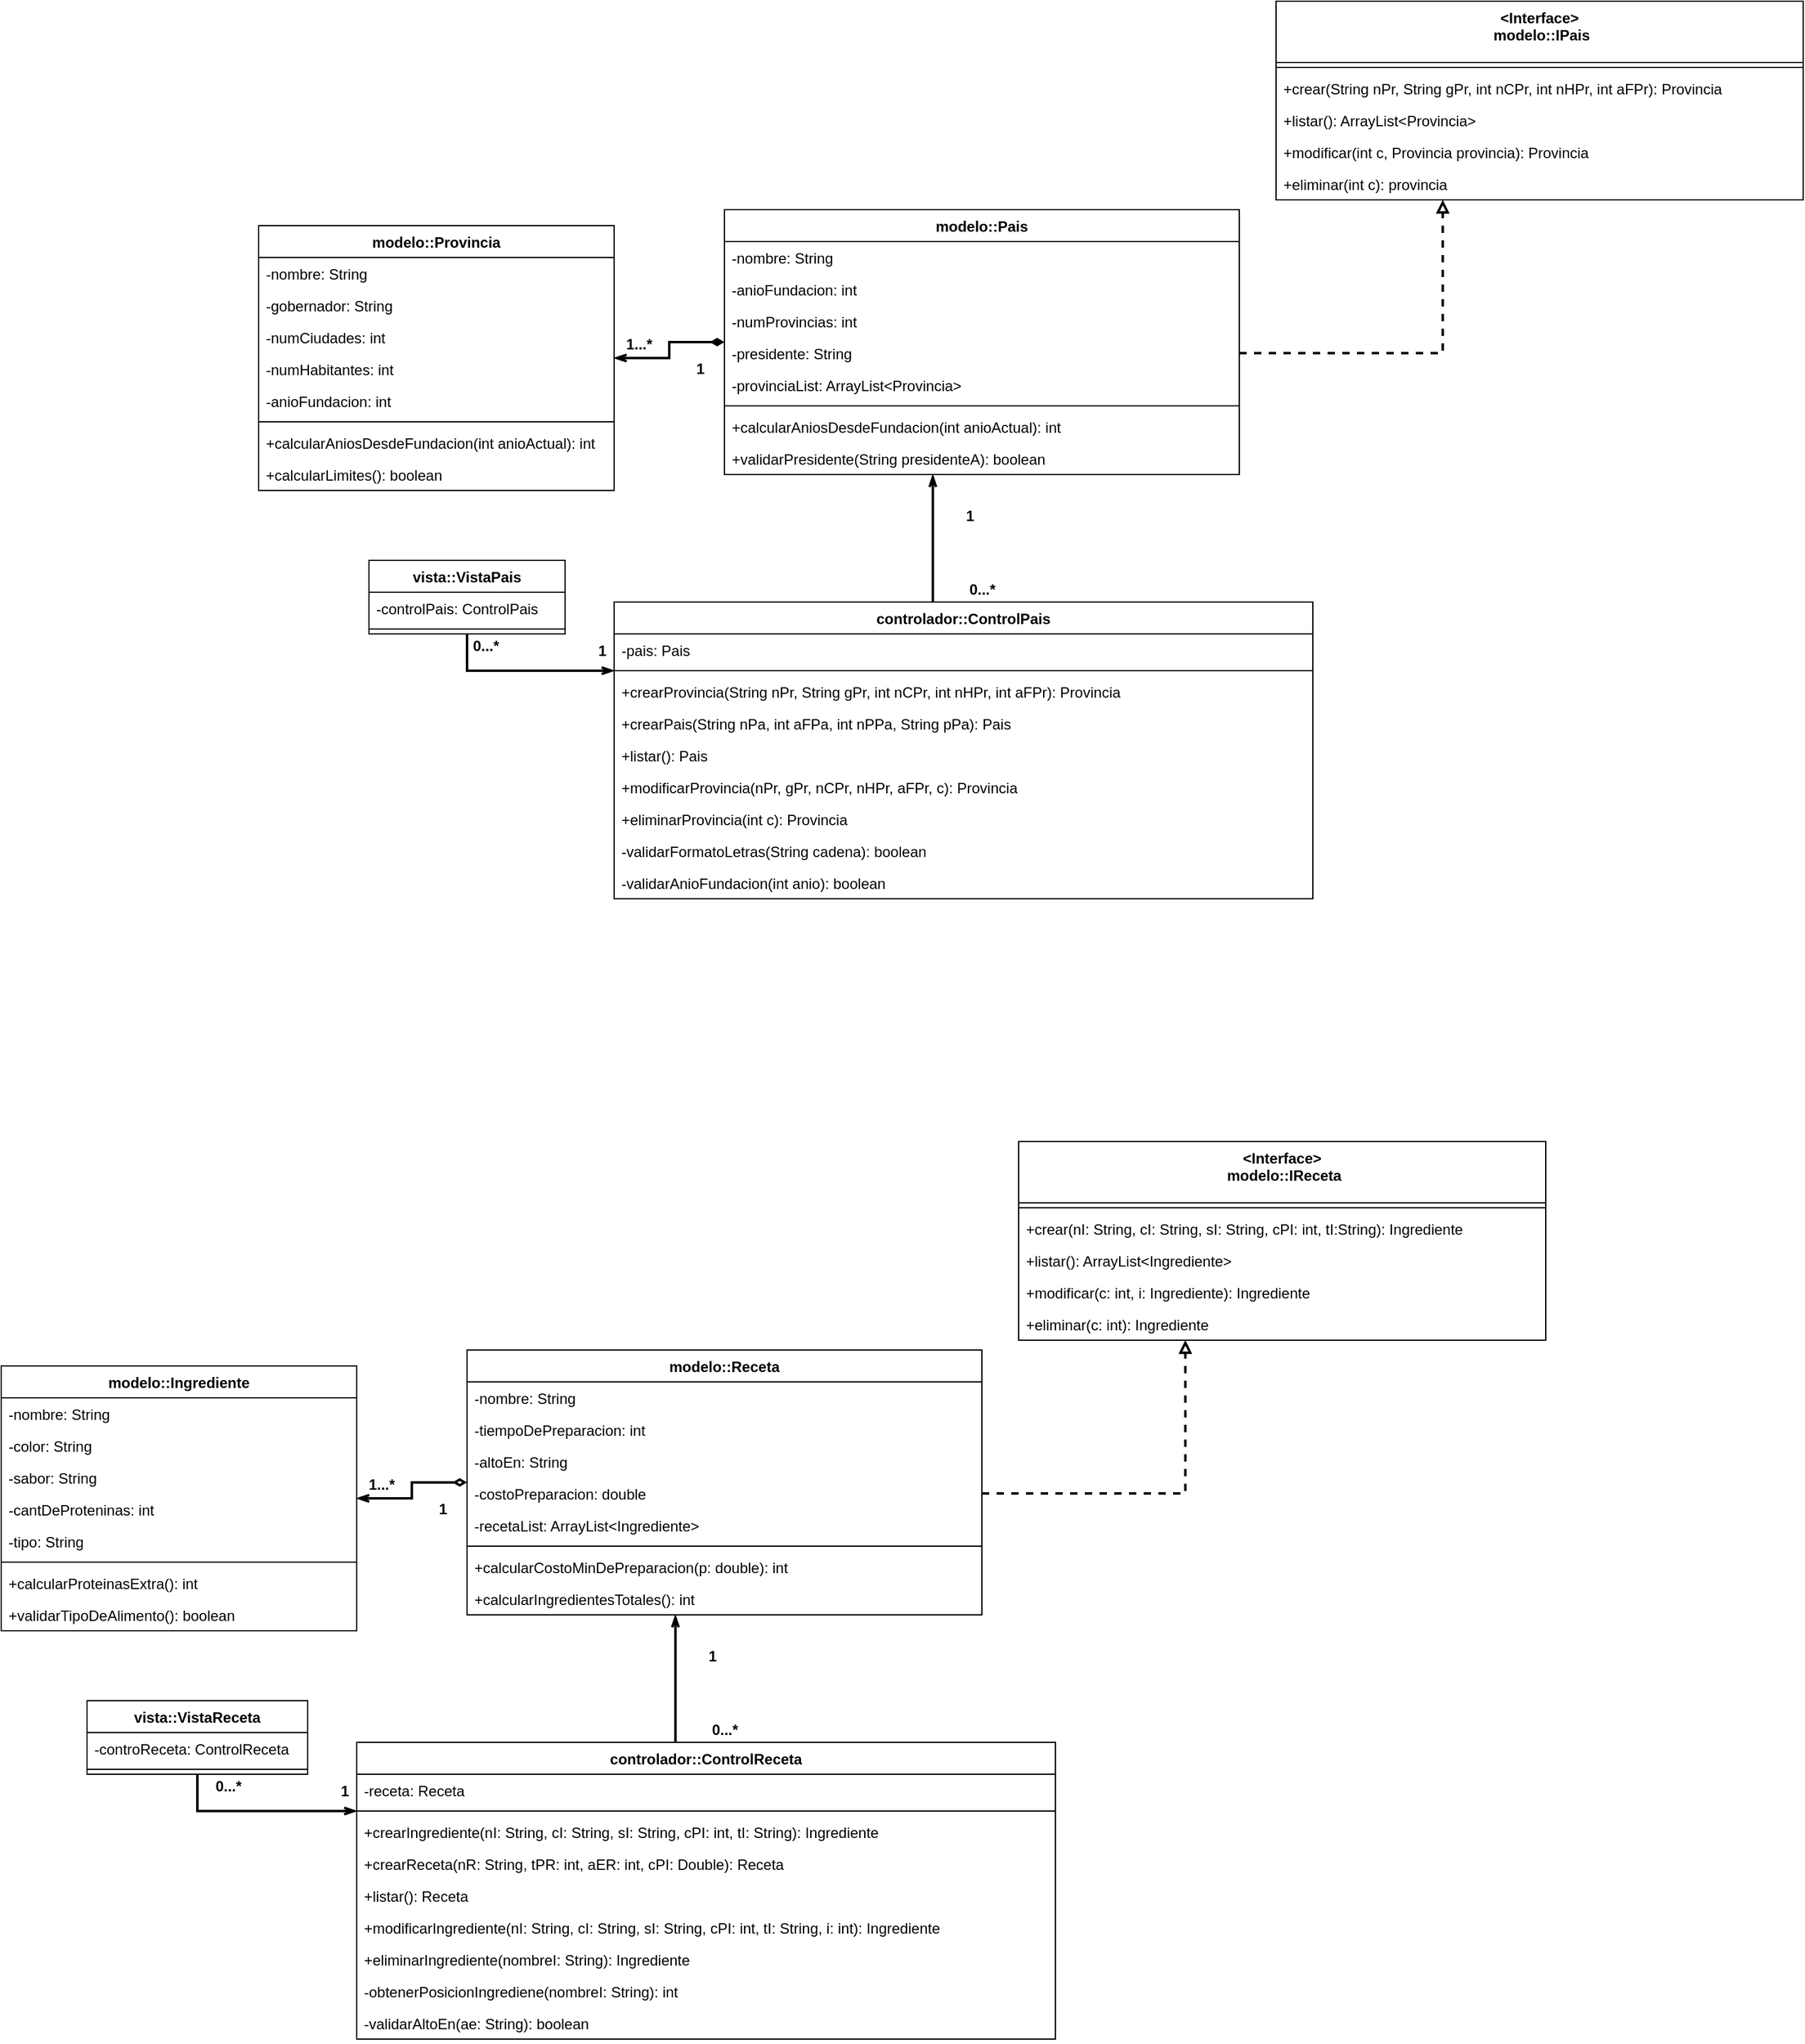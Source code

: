 <mxfile version="17.4.4" type="github">
  <diagram id="Xy5j6NjRfo06URsnQNJd" name="Page-1">
    <mxGraphModel dx="2069" dy="1721" grid="1" gridSize="10" guides="1" tooltips="1" connect="1" arrows="1" fold="1" page="1" pageScale="1" pageWidth="827" pageHeight="1169" math="0" shadow="0">
      <root>
        <mxCell id="0" />
        <mxCell id="1" parent="0" />
        <mxCell id="cnrkMwEogR2Gx3-n7gU5-1" value="modelo::Pais" style="swimlane;fontStyle=1;align=center;verticalAlign=top;childLayout=stackLayout;horizontal=1;startSize=26;horizontalStack=0;resizeParent=1;resizeParentMax=0;resizeLast=0;collapsible=1;marginBottom=0;" vertex="1" parent="1">
          <mxGeometry x="280" y="30" width="420" height="216" as="geometry" />
        </mxCell>
        <mxCell id="cnrkMwEogR2Gx3-n7gU5-2" value="-nombre: String " style="text;strokeColor=none;fillColor=none;align=left;verticalAlign=top;spacingLeft=4;spacingRight=4;overflow=hidden;rotatable=0;points=[[0,0.5],[1,0.5]];portConstraint=eastwest;" vertex="1" parent="cnrkMwEogR2Gx3-n7gU5-1">
          <mxGeometry y="26" width="420" height="26" as="geometry" />
        </mxCell>
        <mxCell id="cnrkMwEogR2Gx3-n7gU5-24" value="-anioFundacion: int " style="text;strokeColor=none;fillColor=none;align=left;verticalAlign=top;spacingLeft=4;spacingRight=4;overflow=hidden;rotatable=0;points=[[0,0.5],[1,0.5]];portConstraint=eastwest;" vertex="1" parent="cnrkMwEogR2Gx3-n7gU5-1">
          <mxGeometry y="52" width="420" height="26" as="geometry" />
        </mxCell>
        <mxCell id="cnrkMwEogR2Gx3-n7gU5-23" value="-numProvincias: int" style="text;strokeColor=none;fillColor=none;align=left;verticalAlign=top;spacingLeft=4;spacingRight=4;overflow=hidden;rotatable=0;points=[[0,0.5],[1,0.5]];portConstraint=eastwest;" vertex="1" parent="cnrkMwEogR2Gx3-n7gU5-1">
          <mxGeometry y="78" width="420" height="26" as="geometry" />
        </mxCell>
        <mxCell id="cnrkMwEogR2Gx3-n7gU5-25" value="-presidente: String " style="text;strokeColor=none;fillColor=none;align=left;verticalAlign=top;spacingLeft=4;spacingRight=4;overflow=hidden;rotatable=0;points=[[0,0.5],[1,0.5]];portConstraint=eastwest;" vertex="1" parent="cnrkMwEogR2Gx3-n7gU5-1">
          <mxGeometry y="104" width="420" height="26" as="geometry" />
        </mxCell>
        <mxCell id="cnrkMwEogR2Gx3-n7gU5-22" value="-provinciaList: ArrayList&lt;Provincia&gt;" style="text;strokeColor=none;fillColor=none;align=left;verticalAlign=top;spacingLeft=4;spacingRight=4;overflow=hidden;rotatable=0;points=[[0,0.5],[1,0.5]];portConstraint=eastwest;" vertex="1" parent="cnrkMwEogR2Gx3-n7gU5-1">
          <mxGeometry y="130" width="420" height="26" as="geometry" />
        </mxCell>
        <mxCell id="cnrkMwEogR2Gx3-n7gU5-3" value="" style="line;strokeWidth=1;fillColor=none;align=left;verticalAlign=middle;spacingTop=-1;spacingLeft=3;spacingRight=3;rotatable=0;labelPosition=right;points=[];portConstraint=eastwest;" vertex="1" parent="cnrkMwEogR2Gx3-n7gU5-1">
          <mxGeometry y="156" width="420" height="8" as="geometry" />
        </mxCell>
        <mxCell id="cnrkMwEogR2Gx3-n7gU5-4" value="+calcularAniosDesdeFundacion(int anioActual): int  " style="text;strokeColor=none;fillColor=none;align=left;verticalAlign=top;spacingLeft=4;spacingRight=4;overflow=hidden;rotatable=0;points=[[0,0.5],[1,0.5]];portConstraint=eastwest;" vertex="1" parent="cnrkMwEogR2Gx3-n7gU5-1">
          <mxGeometry y="164" width="420" height="26" as="geometry" />
        </mxCell>
        <mxCell id="cnrkMwEogR2Gx3-n7gU5-26" value="+validarPresidente(String presidenteA): boolean" style="text;strokeColor=none;fillColor=none;align=left;verticalAlign=top;spacingLeft=4;spacingRight=4;overflow=hidden;rotatable=0;points=[[0,0.5],[1,0.5]];portConstraint=eastwest;" vertex="1" parent="cnrkMwEogR2Gx3-n7gU5-1">
          <mxGeometry y="190" width="420" height="26" as="geometry" />
        </mxCell>
        <mxCell id="cnrkMwEogR2Gx3-n7gU5-29" style="edgeStyle=orthogonalEdgeStyle;rounded=0;orthogonalLoop=1;jettySize=auto;html=1;endArrow=openThin;endFill=0;startArrow=diamondThin;startFill=1;exitX=0;exitY=0.5;exitDx=0;exitDy=0;strokeWidth=2;" edge="1" parent="1" source="cnrkMwEogR2Gx3-n7gU5-1" target="cnrkMwEogR2Gx3-n7gU5-5">
          <mxGeometry relative="1" as="geometry" />
        </mxCell>
        <mxCell id="cnrkMwEogR2Gx3-n7gU5-5" value="modelo::Provincia" style="swimlane;fontStyle=1;align=center;verticalAlign=top;childLayout=stackLayout;horizontal=1;startSize=26;horizontalStack=0;resizeParent=1;resizeParentMax=0;resizeLast=0;collapsible=1;marginBottom=0;" vertex="1" parent="1">
          <mxGeometry x="-100" y="43" width="290" height="216" as="geometry" />
        </mxCell>
        <mxCell id="cnrkMwEogR2Gx3-n7gU5-9" value="-nombre: String" style="text;strokeColor=none;fillColor=none;align=left;verticalAlign=top;spacingLeft=4;spacingRight=4;overflow=hidden;rotatable=0;points=[[0,0.5],[1,0.5]];portConstraint=eastwest;" vertex="1" parent="cnrkMwEogR2Gx3-n7gU5-5">
          <mxGeometry y="26" width="290" height="26" as="geometry" />
        </mxCell>
        <mxCell id="cnrkMwEogR2Gx3-n7gU5-10" value="-gobernador: String " style="text;strokeColor=none;fillColor=none;align=left;verticalAlign=top;spacingLeft=4;spacingRight=4;overflow=hidden;rotatable=0;points=[[0,0.5],[1,0.5]];portConstraint=eastwest;" vertex="1" parent="cnrkMwEogR2Gx3-n7gU5-5">
          <mxGeometry y="52" width="290" height="26" as="geometry" />
        </mxCell>
        <mxCell id="cnrkMwEogR2Gx3-n7gU5-6" value="-numCiudades: int" style="text;strokeColor=none;fillColor=none;align=left;verticalAlign=top;spacingLeft=4;spacingRight=4;overflow=hidden;rotatable=0;points=[[0,0.5],[1,0.5]];portConstraint=eastwest;" vertex="1" parent="cnrkMwEogR2Gx3-n7gU5-5">
          <mxGeometry y="78" width="290" height="26" as="geometry" />
        </mxCell>
        <mxCell id="cnrkMwEogR2Gx3-n7gU5-11" value="-numHabitantes: int" style="text;strokeColor=none;fillColor=none;align=left;verticalAlign=top;spacingLeft=4;spacingRight=4;overflow=hidden;rotatable=0;points=[[0,0.5],[1,0.5]];portConstraint=eastwest;" vertex="1" parent="cnrkMwEogR2Gx3-n7gU5-5">
          <mxGeometry y="104" width="290" height="26" as="geometry" />
        </mxCell>
        <mxCell id="cnrkMwEogR2Gx3-n7gU5-12" value="-anioFundacion: int " style="text;strokeColor=none;fillColor=none;align=left;verticalAlign=top;spacingLeft=4;spacingRight=4;overflow=hidden;rotatable=0;points=[[0,0.5],[1,0.5]];portConstraint=eastwest;" vertex="1" parent="cnrkMwEogR2Gx3-n7gU5-5">
          <mxGeometry y="130" width="290" height="26" as="geometry" />
        </mxCell>
        <mxCell id="cnrkMwEogR2Gx3-n7gU5-7" value="" style="line;strokeWidth=1;fillColor=none;align=left;verticalAlign=middle;spacingTop=-1;spacingLeft=3;spacingRight=3;rotatable=0;labelPosition=right;points=[];portConstraint=eastwest;" vertex="1" parent="cnrkMwEogR2Gx3-n7gU5-5">
          <mxGeometry y="156" width="290" height="8" as="geometry" />
        </mxCell>
        <mxCell id="cnrkMwEogR2Gx3-n7gU5-13" value="+calcularAniosDesdeFundacion(int anioActual): int" style="text;strokeColor=none;fillColor=none;align=left;verticalAlign=top;spacingLeft=4;spacingRight=4;overflow=hidden;rotatable=0;points=[[0,0.5],[1,0.5]];portConstraint=eastwest;" vertex="1" parent="cnrkMwEogR2Gx3-n7gU5-5">
          <mxGeometry y="164" width="290" height="26" as="geometry" />
        </mxCell>
        <mxCell id="cnrkMwEogR2Gx3-n7gU5-8" value="+calcularLimites(): boolean" style="text;strokeColor=none;fillColor=none;align=left;verticalAlign=top;spacingLeft=4;spacingRight=4;overflow=hidden;rotatable=0;points=[[0,0.5],[1,0.5]];portConstraint=eastwest;" vertex="1" parent="cnrkMwEogR2Gx3-n7gU5-5">
          <mxGeometry y="190" width="290" height="26" as="geometry" />
        </mxCell>
        <mxCell id="cnrkMwEogR2Gx3-n7gU5-15" value="&lt;Interface&gt;&#xa; modelo::IPais" style="swimlane;fontStyle=1;align=center;verticalAlign=top;childLayout=stackLayout;horizontal=1;startSize=50;horizontalStack=0;resizeParent=1;resizeParentMax=0;resizeLast=0;collapsible=1;marginBottom=0;" vertex="1" parent="1">
          <mxGeometry x="730" y="-140" width="430" height="162" as="geometry" />
        </mxCell>
        <mxCell id="cnrkMwEogR2Gx3-n7gU5-17" value="" style="line;strokeWidth=1;fillColor=none;align=left;verticalAlign=middle;spacingTop=-1;spacingLeft=3;spacingRight=3;rotatable=0;labelPosition=right;points=[];portConstraint=eastwest;" vertex="1" parent="cnrkMwEogR2Gx3-n7gU5-15">
          <mxGeometry y="50" width="430" height="8" as="geometry" />
        </mxCell>
        <mxCell id="cnrkMwEogR2Gx3-n7gU5-18" value="+crear(String nPr, String gPr, int nCPr, int nHPr, int aFPr): Provincia" style="text;strokeColor=none;fillColor=none;align=left;verticalAlign=top;spacingLeft=4;spacingRight=4;overflow=hidden;rotatable=0;points=[[0,0.5],[1,0.5]];portConstraint=eastwest;" vertex="1" parent="cnrkMwEogR2Gx3-n7gU5-15">
          <mxGeometry y="58" width="430" height="26" as="geometry" />
        </mxCell>
        <mxCell id="cnrkMwEogR2Gx3-n7gU5-19" value="+listar(): ArrayList&lt;Provincia&gt;" style="text;strokeColor=none;fillColor=none;align=left;verticalAlign=top;spacingLeft=4;spacingRight=4;overflow=hidden;rotatable=0;points=[[0,0.5],[1,0.5]];portConstraint=eastwest;" vertex="1" parent="cnrkMwEogR2Gx3-n7gU5-15">
          <mxGeometry y="84" width="430" height="26" as="geometry" />
        </mxCell>
        <mxCell id="cnrkMwEogR2Gx3-n7gU5-20" value="+modificar(int c, Provincia provincia): Provincia" style="text;strokeColor=none;fillColor=none;align=left;verticalAlign=top;spacingLeft=4;spacingRight=4;overflow=hidden;rotatable=0;points=[[0,0.5],[1,0.5]];portConstraint=eastwest;" vertex="1" parent="cnrkMwEogR2Gx3-n7gU5-15">
          <mxGeometry y="110" width="430" height="26" as="geometry" />
        </mxCell>
        <mxCell id="cnrkMwEogR2Gx3-n7gU5-21" value="+eliminar(int c): provincia" style="text;strokeColor=none;fillColor=none;align=left;verticalAlign=top;spacingLeft=4;spacingRight=4;overflow=hidden;rotatable=0;points=[[0,0.5],[1,0.5]];portConstraint=eastwest;" vertex="1" parent="cnrkMwEogR2Gx3-n7gU5-15">
          <mxGeometry y="136" width="430" height="26" as="geometry" />
        </mxCell>
        <mxCell id="cnrkMwEogR2Gx3-n7gU5-28" style="edgeStyle=orthogonalEdgeStyle;rounded=0;orthogonalLoop=1;jettySize=auto;html=1;dashed=1;endArrow=block;endFill=0;strokeWidth=2;" edge="1" parent="1" source="cnrkMwEogR2Gx3-n7gU5-25" target="cnrkMwEogR2Gx3-n7gU5-15">
          <mxGeometry relative="1" as="geometry">
            <Array as="points">
              <mxPoint x="866" y="147" />
            </Array>
          </mxGeometry>
        </mxCell>
        <mxCell id="cnrkMwEogR2Gx3-n7gU5-40" style="edgeStyle=orthogonalEdgeStyle;rounded=0;orthogonalLoop=1;jettySize=auto;html=1;startArrow=none;startFill=0;endArrow=openThin;endFill=0;strokeWidth=2;" edge="1" parent="1" source="cnrkMwEogR2Gx3-n7gU5-30" target="cnrkMwEogR2Gx3-n7gU5-1">
          <mxGeometry relative="1" as="geometry">
            <Array as="points">
              <mxPoint x="450" y="270" />
              <mxPoint x="450" y="270" />
            </Array>
          </mxGeometry>
        </mxCell>
        <mxCell id="cnrkMwEogR2Gx3-n7gU5-30" value="controlador::ControlPais" style="swimlane;fontStyle=1;align=center;verticalAlign=top;childLayout=stackLayout;horizontal=1;startSize=26;horizontalStack=0;resizeParent=1;resizeParentMax=0;resizeLast=0;collapsible=1;marginBottom=0;" vertex="1" parent="1">
          <mxGeometry x="190" y="350" width="570" height="242" as="geometry" />
        </mxCell>
        <mxCell id="cnrkMwEogR2Gx3-n7gU5-31" value="-pais: Pais" style="text;strokeColor=none;fillColor=none;align=left;verticalAlign=top;spacingLeft=4;spacingRight=4;overflow=hidden;rotatable=0;points=[[0,0.5],[1,0.5]];portConstraint=eastwest;" vertex="1" parent="cnrkMwEogR2Gx3-n7gU5-30">
          <mxGeometry y="26" width="570" height="26" as="geometry" />
        </mxCell>
        <mxCell id="cnrkMwEogR2Gx3-n7gU5-32" value="" style="line;strokeWidth=1;fillColor=none;align=left;verticalAlign=middle;spacingTop=-1;spacingLeft=3;spacingRight=3;rotatable=0;labelPosition=right;points=[];portConstraint=eastwest;" vertex="1" parent="cnrkMwEogR2Gx3-n7gU5-30">
          <mxGeometry y="52" width="570" height="8" as="geometry" />
        </mxCell>
        <mxCell id="cnrkMwEogR2Gx3-n7gU5-59" value="+crearProvincia(String nPr, String gPr, int nCPr, int nHPr, int aFPr): Provincia" style="text;strokeColor=none;fillColor=none;align=left;verticalAlign=top;spacingLeft=4;spacingRight=4;overflow=hidden;rotatable=0;points=[[0,0.5],[1,0.5]];portConstraint=eastwest;" vertex="1" parent="cnrkMwEogR2Gx3-n7gU5-30">
          <mxGeometry y="60" width="570" height="26" as="geometry" />
        </mxCell>
        <mxCell id="cnrkMwEogR2Gx3-n7gU5-57" value="+crearPais(String nPa, int aFPa, int nPPa, String pPa): Pais" style="text;strokeColor=none;fillColor=none;align=left;verticalAlign=top;spacingLeft=4;spacingRight=4;overflow=hidden;rotatable=0;points=[[0,0.5],[1,0.5]];portConstraint=eastwest;" vertex="1" parent="cnrkMwEogR2Gx3-n7gU5-30">
          <mxGeometry y="86" width="570" height="26" as="geometry" />
        </mxCell>
        <mxCell id="cnrkMwEogR2Gx3-n7gU5-43" value="+listar(): Pais" style="text;strokeColor=none;fillColor=none;align=left;verticalAlign=top;spacingLeft=4;spacingRight=4;overflow=hidden;rotatable=0;points=[[0,0.5],[1,0.5]];portConstraint=eastwest;" vertex="1" parent="cnrkMwEogR2Gx3-n7gU5-30">
          <mxGeometry y="112" width="570" height="26" as="geometry" />
        </mxCell>
        <mxCell id="cnrkMwEogR2Gx3-n7gU5-61" value="+modificarProvincia(nPr, gPr, nCPr, nHPr, aFPr, c): Provincia" style="text;strokeColor=none;fillColor=none;align=left;verticalAlign=top;spacingLeft=4;spacingRight=4;overflow=hidden;rotatable=0;points=[[0,0.5],[1,0.5]];portConstraint=eastwest;" vertex="1" parent="cnrkMwEogR2Gx3-n7gU5-30">
          <mxGeometry y="138" width="570" height="26" as="geometry" />
        </mxCell>
        <mxCell id="cnrkMwEogR2Gx3-n7gU5-60" value="+eliminarProvincia(int c): Provincia" style="text;strokeColor=none;fillColor=none;align=left;verticalAlign=top;spacingLeft=4;spacingRight=4;overflow=hidden;rotatable=0;points=[[0,0.5],[1,0.5]];portConstraint=eastwest;" vertex="1" parent="cnrkMwEogR2Gx3-n7gU5-30">
          <mxGeometry y="164" width="570" height="26" as="geometry" />
        </mxCell>
        <mxCell id="cnrkMwEogR2Gx3-n7gU5-54" value="-validarFormatoLetras(String cadena): boolean&#xa;" style="text;strokeColor=none;fillColor=none;align=left;verticalAlign=top;spacingLeft=4;spacingRight=4;overflow=hidden;rotatable=0;points=[[0,0.5],[1,0.5]];portConstraint=eastwest;" vertex="1" parent="cnrkMwEogR2Gx3-n7gU5-30">
          <mxGeometry y="190" width="570" height="26" as="geometry" />
        </mxCell>
        <mxCell id="cnrkMwEogR2Gx3-n7gU5-55" value="-validarAnioFundacion(int anio): boolean" style="text;strokeColor=none;fillColor=none;align=left;verticalAlign=top;spacingLeft=4;spacingRight=4;overflow=hidden;rotatable=0;points=[[0,0.5],[1,0.5]];portConstraint=eastwest;" vertex="1" parent="cnrkMwEogR2Gx3-n7gU5-30">
          <mxGeometry y="216" width="570" height="26" as="geometry" />
        </mxCell>
        <mxCell id="cnrkMwEogR2Gx3-n7gU5-38" style="edgeStyle=orthogonalEdgeStyle;rounded=0;orthogonalLoop=1;jettySize=auto;html=1;entryX=0;entryY=0.5;entryDx=0;entryDy=0;entryPerimeter=0;startArrow=none;startFill=0;endArrow=openThin;endFill=0;strokeWidth=2;" edge="1" parent="1" source="cnrkMwEogR2Gx3-n7gU5-34" target="cnrkMwEogR2Gx3-n7gU5-32">
          <mxGeometry relative="1" as="geometry" />
        </mxCell>
        <mxCell id="cnrkMwEogR2Gx3-n7gU5-34" value="vista::VistaPais" style="swimlane;fontStyle=1;align=center;verticalAlign=top;childLayout=stackLayout;horizontal=1;startSize=26;horizontalStack=0;resizeParent=1;resizeParentMax=0;resizeLast=0;collapsible=1;marginBottom=0;" vertex="1" parent="1">
          <mxGeometry x="-10" y="316" width="160" height="60" as="geometry" />
        </mxCell>
        <mxCell id="cnrkMwEogR2Gx3-n7gU5-35" value="-controlPais: ControlPais" style="text;strokeColor=none;fillColor=none;align=left;verticalAlign=top;spacingLeft=4;spacingRight=4;overflow=hidden;rotatable=0;points=[[0,0.5],[1,0.5]];portConstraint=eastwest;" vertex="1" parent="cnrkMwEogR2Gx3-n7gU5-34">
          <mxGeometry y="26" width="160" height="26" as="geometry" />
        </mxCell>
        <mxCell id="cnrkMwEogR2Gx3-n7gU5-36" value="" style="line;strokeWidth=1;fillColor=none;align=left;verticalAlign=middle;spacingTop=-1;spacingLeft=3;spacingRight=3;rotatable=0;labelPosition=right;points=[];portConstraint=eastwest;" vertex="1" parent="cnrkMwEogR2Gx3-n7gU5-34">
          <mxGeometry y="52" width="160" height="8" as="geometry" />
        </mxCell>
        <mxCell id="cnrkMwEogR2Gx3-n7gU5-46" value="0...*" style="text;html=1;align=center;verticalAlign=middle;resizable=0;points=[];autosize=1;strokeColor=none;fillColor=none;strokeWidth=1;perimeterSpacing=1;fontStyle=1" vertex="1" parent="1">
          <mxGeometry x="65" y="376" width="40" height="20" as="geometry" />
        </mxCell>
        <mxCell id="cnrkMwEogR2Gx3-n7gU5-47" value="&lt;b&gt;1&lt;/b&gt;" style="text;html=1;align=center;verticalAlign=middle;resizable=0;points=[];autosize=1;strokeColor=none;fillColor=none;" vertex="1" parent="1">
          <mxGeometry x="170" y="380" width="20" height="20" as="geometry" />
        </mxCell>
        <mxCell id="cnrkMwEogR2Gx3-n7gU5-48" value="0...*" style="text;html=1;align=center;verticalAlign=middle;resizable=0;points=[];autosize=1;strokeColor=none;fillColor=none;fontStyle=1" vertex="1" parent="1">
          <mxGeometry x="470" y="330" width="40" height="20" as="geometry" />
        </mxCell>
        <mxCell id="cnrkMwEogR2Gx3-n7gU5-49" value="1" style="text;html=1;align=center;verticalAlign=middle;resizable=0;points=[];autosize=1;strokeColor=none;fillColor=none;fontStyle=1" vertex="1" parent="1">
          <mxGeometry x="470" y="270" width="20" height="20" as="geometry" />
        </mxCell>
        <mxCell id="cnrkMwEogR2Gx3-n7gU5-50" value="&lt;b&gt;1...*&lt;/b&gt;" style="text;html=1;align=center;verticalAlign=middle;resizable=0;points=[];autosize=1;strokeColor=none;fillColor=none;" vertex="1" parent="1">
          <mxGeometry x="190" y="130" width="40" height="20" as="geometry" />
        </mxCell>
        <mxCell id="cnrkMwEogR2Gx3-n7gU5-51" value="1" style="text;html=1;align=center;verticalAlign=middle;resizable=0;points=[];autosize=1;strokeColor=none;fillColor=none;fontStyle=1" vertex="1" parent="1">
          <mxGeometry x="250" y="150" width="20" height="20" as="geometry" />
        </mxCell>
        <mxCell id="cnrkMwEogR2Gx3-n7gU5-62" value="modelo::Receta" style="swimlane;fontStyle=1;align=center;verticalAlign=top;childLayout=stackLayout;horizontal=1;startSize=26;horizontalStack=0;resizeParent=1;resizeParentMax=0;resizeLast=0;collapsible=1;marginBottom=0;" vertex="1" parent="1">
          <mxGeometry x="70" y="960" width="420" height="216" as="geometry" />
        </mxCell>
        <mxCell id="cnrkMwEogR2Gx3-n7gU5-63" value="-nombre: String " style="text;strokeColor=none;fillColor=none;align=left;verticalAlign=top;spacingLeft=4;spacingRight=4;overflow=hidden;rotatable=0;points=[[0,0.5],[1,0.5]];portConstraint=eastwest;" vertex="1" parent="cnrkMwEogR2Gx3-n7gU5-62">
          <mxGeometry y="26" width="420" height="26" as="geometry" />
        </mxCell>
        <mxCell id="cnrkMwEogR2Gx3-n7gU5-64" value="-tiempoDePreparacion: int" style="text;strokeColor=none;fillColor=none;align=left;verticalAlign=top;spacingLeft=4;spacingRight=4;overflow=hidden;rotatable=0;points=[[0,0.5],[1,0.5]];portConstraint=eastwest;" vertex="1" parent="cnrkMwEogR2Gx3-n7gU5-62">
          <mxGeometry y="52" width="420" height="26" as="geometry" />
        </mxCell>
        <mxCell id="cnrkMwEogR2Gx3-n7gU5-65" value="-altoEn: String" style="text;strokeColor=none;fillColor=none;align=left;verticalAlign=top;spacingLeft=4;spacingRight=4;overflow=hidden;rotatable=0;points=[[0,0.5],[1,0.5]];portConstraint=eastwest;" vertex="1" parent="cnrkMwEogR2Gx3-n7gU5-62">
          <mxGeometry y="78" width="420" height="26" as="geometry" />
        </mxCell>
        <mxCell id="cnrkMwEogR2Gx3-n7gU5-66" value="-costoPreparacion: double" style="text;strokeColor=none;fillColor=none;align=left;verticalAlign=top;spacingLeft=4;spacingRight=4;overflow=hidden;rotatable=0;points=[[0,0.5],[1,0.5]];portConstraint=eastwest;" vertex="1" parent="cnrkMwEogR2Gx3-n7gU5-62">
          <mxGeometry y="104" width="420" height="26" as="geometry" />
        </mxCell>
        <mxCell id="cnrkMwEogR2Gx3-n7gU5-67" value="-recetaList: ArrayList&lt;Ingrediente&gt;" style="text;strokeColor=none;fillColor=none;align=left;verticalAlign=top;spacingLeft=4;spacingRight=4;overflow=hidden;rotatable=0;points=[[0,0.5],[1,0.5]];portConstraint=eastwest;" vertex="1" parent="cnrkMwEogR2Gx3-n7gU5-62">
          <mxGeometry y="130" width="420" height="26" as="geometry" />
        </mxCell>
        <mxCell id="cnrkMwEogR2Gx3-n7gU5-68" value="" style="line;strokeWidth=1;fillColor=none;align=left;verticalAlign=middle;spacingTop=-1;spacingLeft=3;spacingRight=3;rotatable=0;labelPosition=right;points=[];portConstraint=eastwest;" vertex="1" parent="cnrkMwEogR2Gx3-n7gU5-62">
          <mxGeometry y="156" width="420" height="8" as="geometry" />
        </mxCell>
        <mxCell id="cnrkMwEogR2Gx3-n7gU5-69" value="+calcularCostoMinDePreparacion(p: double): int" style="text;strokeColor=none;fillColor=none;align=left;verticalAlign=top;spacingLeft=4;spacingRight=4;overflow=hidden;rotatable=0;points=[[0,0.5],[1,0.5]];portConstraint=eastwest;" vertex="1" parent="cnrkMwEogR2Gx3-n7gU5-62">
          <mxGeometry y="164" width="420" height="26" as="geometry" />
        </mxCell>
        <mxCell id="cnrkMwEogR2Gx3-n7gU5-70" value="+calcularIngredientesTotales(): int" style="text;strokeColor=none;fillColor=none;align=left;verticalAlign=top;spacingLeft=4;spacingRight=4;overflow=hidden;rotatable=0;points=[[0,0.5],[1,0.5]];portConstraint=eastwest;" vertex="1" parent="cnrkMwEogR2Gx3-n7gU5-62">
          <mxGeometry y="190" width="420" height="26" as="geometry" />
        </mxCell>
        <mxCell id="cnrkMwEogR2Gx3-n7gU5-71" style="edgeStyle=orthogonalEdgeStyle;rounded=0;orthogonalLoop=1;jettySize=auto;html=1;endArrow=openThin;endFill=0;startArrow=diamondThin;startFill=0;exitX=0;exitY=0.5;exitDx=0;exitDy=0;strokeWidth=2;" edge="1" parent="1" source="cnrkMwEogR2Gx3-n7gU5-62" target="cnrkMwEogR2Gx3-n7gU5-72">
          <mxGeometry relative="1" as="geometry" />
        </mxCell>
        <mxCell id="cnrkMwEogR2Gx3-n7gU5-72" value="modelo::Ingrediente" style="swimlane;fontStyle=1;align=center;verticalAlign=top;childLayout=stackLayout;horizontal=1;startSize=26;horizontalStack=0;resizeParent=1;resizeParentMax=0;resizeLast=0;collapsible=1;marginBottom=0;" vertex="1" parent="1">
          <mxGeometry x="-310" y="973" width="290" height="216" as="geometry" />
        </mxCell>
        <mxCell id="cnrkMwEogR2Gx3-n7gU5-73" value="-nombre: String" style="text;strokeColor=none;fillColor=none;align=left;verticalAlign=top;spacingLeft=4;spacingRight=4;overflow=hidden;rotatable=0;points=[[0,0.5],[1,0.5]];portConstraint=eastwest;" vertex="1" parent="cnrkMwEogR2Gx3-n7gU5-72">
          <mxGeometry y="26" width="290" height="26" as="geometry" />
        </mxCell>
        <mxCell id="cnrkMwEogR2Gx3-n7gU5-74" value="-color: String" style="text;strokeColor=none;fillColor=none;align=left;verticalAlign=top;spacingLeft=4;spacingRight=4;overflow=hidden;rotatable=0;points=[[0,0.5],[1,0.5]];portConstraint=eastwest;" vertex="1" parent="cnrkMwEogR2Gx3-n7gU5-72">
          <mxGeometry y="52" width="290" height="26" as="geometry" />
        </mxCell>
        <mxCell id="cnrkMwEogR2Gx3-n7gU5-75" value="-sabor: String" style="text;strokeColor=none;fillColor=none;align=left;verticalAlign=top;spacingLeft=4;spacingRight=4;overflow=hidden;rotatable=0;points=[[0,0.5],[1,0.5]];portConstraint=eastwest;" vertex="1" parent="cnrkMwEogR2Gx3-n7gU5-72">
          <mxGeometry y="78" width="290" height="26" as="geometry" />
        </mxCell>
        <mxCell id="cnrkMwEogR2Gx3-n7gU5-76" value="-cantDeProteninas: int" style="text;strokeColor=none;fillColor=none;align=left;verticalAlign=top;spacingLeft=4;spacingRight=4;overflow=hidden;rotatable=0;points=[[0,0.5],[1,0.5]];portConstraint=eastwest;" vertex="1" parent="cnrkMwEogR2Gx3-n7gU5-72">
          <mxGeometry y="104" width="290" height="26" as="geometry" />
        </mxCell>
        <mxCell id="cnrkMwEogR2Gx3-n7gU5-77" value="-tipo: String" style="text;strokeColor=none;fillColor=none;align=left;verticalAlign=top;spacingLeft=4;spacingRight=4;overflow=hidden;rotatable=0;points=[[0,0.5],[1,0.5]];portConstraint=eastwest;" vertex="1" parent="cnrkMwEogR2Gx3-n7gU5-72">
          <mxGeometry y="130" width="290" height="26" as="geometry" />
        </mxCell>
        <mxCell id="cnrkMwEogR2Gx3-n7gU5-78" value="" style="line;strokeWidth=1;fillColor=none;align=left;verticalAlign=middle;spacingTop=-1;spacingLeft=3;spacingRight=3;rotatable=0;labelPosition=right;points=[];portConstraint=eastwest;" vertex="1" parent="cnrkMwEogR2Gx3-n7gU5-72">
          <mxGeometry y="156" width="290" height="8" as="geometry" />
        </mxCell>
        <mxCell id="cnrkMwEogR2Gx3-n7gU5-79" value="+calcularProteinasExtra(): int" style="text;strokeColor=none;fillColor=none;align=left;verticalAlign=top;spacingLeft=4;spacingRight=4;overflow=hidden;rotatable=0;points=[[0,0.5],[1,0.5]];portConstraint=eastwest;" vertex="1" parent="cnrkMwEogR2Gx3-n7gU5-72">
          <mxGeometry y="164" width="290" height="26" as="geometry" />
        </mxCell>
        <mxCell id="cnrkMwEogR2Gx3-n7gU5-80" value="+validarTipoDeAlimento(): boolean" style="text;strokeColor=none;fillColor=none;align=left;verticalAlign=top;spacingLeft=4;spacingRight=4;overflow=hidden;rotatable=0;points=[[0,0.5],[1,0.5]];portConstraint=eastwest;" vertex="1" parent="cnrkMwEogR2Gx3-n7gU5-72">
          <mxGeometry y="190" width="290" height="26" as="geometry" />
        </mxCell>
        <mxCell id="cnrkMwEogR2Gx3-n7gU5-81" value="&lt;Interface&gt;&#xa; modelo::IReceta" style="swimlane;fontStyle=1;align=center;verticalAlign=top;childLayout=stackLayout;horizontal=1;startSize=50;horizontalStack=0;resizeParent=1;resizeParentMax=0;resizeLast=0;collapsible=1;marginBottom=0;" vertex="1" parent="1">
          <mxGeometry x="520" y="790" width="430" height="162" as="geometry" />
        </mxCell>
        <mxCell id="cnrkMwEogR2Gx3-n7gU5-82" value="" style="line;strokeWidth=1;fillColor=none;align=left;verticalAlign=middle;spacingTop=-1;spacingLeft=3;spacingRight=3;rotatable=0;labelPosition=right;points=[];portConstraint=eastwest;" vertex="1" parent="cnrkMwEogR2Gx3-n7gU5-81">
          <mxGeometry y="50" width="430" height="8" as="geometry" />
        </mxCell>
        <mxCell id="cnrkMwEogR2Gx3-n7gU5-83" value="+crear(nI: String, cI: String, sI: String, cPI: int, tI:String): Ingrediente" style="text;strokeColor=none;fillColor=none;align=left;verticalAlign=top;spacingLeft=4;spacingRight=4;overflow=hidden;rotatable=0;points=[[0,0.5],[1,0.5]];portConstraint=eastwest;" vertex="1" parent="cnrkMwEogR2Gx3-n7gU5-81">
          <mxGeometry y="58" width="430" height="26" as="geometry" />
        </mxCell>
        <mxCell id="cnrkMwEogR2Gx3-n7gU5-84" value="+listar(): ArrayList&lt;Ingrediente&gt;" style="text;strokeColor=none;fillColor=none;align=left;verticalAlign=top;spacingLeft=4;spacingRight=4;overflow=hidden;rotatable=0;points=[[0,0.5],[1,0.5]];portConstraint=eastwest;" vertex="1" parent="cnrkMwEogR2Gx3-n7gU5-81">
          <mxGeometry y="84" width="430" height="26" as="geometry" />
        </mxCell>
        <mxCell id="cnrkMwEogR2Gx3-n7gU5-85" value="+modificar(c: int, i: Ingrediente): Ingrediente" style="text;strokeColor=none;fillColor=none;align=left;verticalAlign=top;spacingLeft=4;spacingRight=4;overflow=hidden;rotatable=0;points=[[0,0.5],[1,0.5]];portConstraint=eastwest;" vertex="1" parent="cnrkMwEogR2Gx3-n7gU5-81">
          <mxGeometry y="110" width="430" height="26" as="geometry" />
        </mxCell>
        <mxCell id="cnrkMwEogR2Gx3-n7gU5-86" value="+eliminar(c: int): Ingrediente" style="text;strokeColor=none;fillColor=none;align=left;verticalAlign=top;spacingLeft=4;spacingRight=4;overflow=hidden;rotatable=0;points=[[0,0.5],[1,0.5]];portConstraint=eastwest;" vertex="1" parent="cnrkMwEogR2Gx3-n7gU5-81">
          <mxGeometry y="136" width="430" height="26" as="geometry" />
        </mxCell>
        <mxCell id="cnrkMwEogR2Gx3-n7gU5-87" style="edgeStyle=orthogonalEdgeStyle;rounded=0;orthogonalLoop=1;jettySize=auto;html=1;dashed=1;endArrow=block;endFill=0;strokeWidth=2;" edge="1" parent="1" source="cnrkMwEogR2Gx3-n7gU5-66" target="cnrkMwEogR2Gx3-n7gU5-81">
          <mxGeometry relative="1" as="geometry">
            <Array as="points">
              <mxPoint x="656" y="1077" />
            </Array>
          </mxGeometry>
        </mxCell>
        <mxCell id="cnrkMwEogR2Gx3-n7gU5-88" style="edgeStyle=orthogonalEdgeStyle;rounded=0;orthogonalLoop=1;jettySize=auto;html=1;startArrow=none;startFill=0;endArrow=openThin;endFill=0;strokeWidth=2;" edge="1" parent="1" source="cnrkMwEogR2Gx3-n7gU5-89" target="cnrkMwEogR2Gx3-n7gU5-62">
          <mxGeometry relative="1" as="geometry">
            <Array as="points">
              <mxPoint x="240" y="1200" />
              <mxPoint x="240" y="1200" />
            </Array>
          </mxGeometry>
        </mxCell>
        <mxCell id="cnrkMwEogR2Gx3-n7gU5-89" value="controlador::ControlReceta" style="swimlane;fontStyle=1;align=center;verticalAlign=top;childLayout=stackLayout;horizontal=1;startSize=26;horizontalStack=0;resizeParent=1;resizeParentMax=0;resizeLast=0;collapsible=1;marginBottom=0;" vertex="1" parent="1">
          <mxGeometry x="-20" y="1280" width="570" height="242" as="geometry" />
        </mxCell>
        <mxCell id="cnrkMwEogR2Gx3-n7gU5-90" value="-receta: Receta" style="text;strokeColor=none;fillColor=none;align=left;verticalAlign=top;spacingLeft=4;spacingRight=4;overflow=hidden;rotatable=0;points=[[0,0.5],[1,0.5]];portConstraint=eastwest;" vertex="1" parent="cnrkMwEogR2Gx3-n7gU5-89">
          <mxGeometry y="26" width="570" height="26" as="geometry" />
        </mxCell>
        <mxCell id="cnrkMwEogR2Gx3-n7gU5-91" value="" style="line;strokeWidth=1;fillColor=none;align=left;verticalAlign=middle;spacingTop=-1;spacingLeft=3;spacingRight=3;rotatable=0;labelPosition=right;points=[];portConstraint=eastwest;" vertex="1" parent="cnrkMwEogR2Gx3-n7gU5-89">
          <mxGeometry y="52" width="570" height="8" as="geometry" />
        </mxCell>
        <mxCell id="cnrkMwEogR2Gx3-n7gU5-92" value="+crearIngrediente(nI: String, cI: String, sI: String, cPI: int, tI: String): Ingrediente" style="text;strokeColor=none;fillColor=none;align=left;verticalAlign=top;spacingLeft=4;spacingRight=4;overflow=hidden;rotatable=0;points=[[0,0.5],[1,0.5]];portConstraint=eastwest;" vertex="1" parent="cnrkMwEogR2Gx3-n7gU5-89">
          <mxGeometry y="60" width="570" height="26" as="geometry" />
        </mxCell>
        <mxCell id="cnrkMwEogR2Gx3-n7gU5-93" value="+crearReceta(nR: String, tPR: int, aER: int, cPI: Double): Receta" style="text;strokeColor=none;fillColor=none;align=left;verticalAlign=top;spacingLeft=4;spacingRight=4;overflow=hidden;rotatable=0;points=[[0,0.5],[1,0.5]];portConstraint=eastwest;" vertex="1" parent="cnrkMwEogR2Gx3-n7gU5-89">
          <mxGeometry y="86" width="570" height="26" as="geometry" />
        </mxCell>
        <mxCell id="cnrkMwEogR2Gx3-n7gU5-94" value="+listar(): Receta" style="text;strokeColor=none;fillColor=none;align=left;verticalAlign=top;spacingLeft=4;spacingRight=4;overflow=hidden;rotatable=0;points=[[0,0.5],[1,0.5]];portConstraint=eastwest;" vertex="1" parent="cnrkMwEogR2Gx3-n7gU5-89">
          <mxGeometry y="112" width="570" height="26" as="geometry" />
        </mxCell>
        <mxCell id="cnrkMwEogR2Gx3-n7gU5-95" value="+modificarIngrediente(nI: String, cI: String, sI: String, cPI: int, tI: String, i: int): Ingrediente" style="text;strokeColor=none;fillColor=none;align=left;verticalAlign=top;spacingLeft=4;spacingRight=4;overflow=hidden;rotatable=0;points=[[0,0.5],[1,0.5]];portConstraint=eastwest;" vertex="1" parent="cnrkMwEogR2Gx3-n7gU5-89">
          <mxGeometry y="138" width="570" height="26" as="geometry" />
        </mxCell>
        <mxCell id="cnrkMwEogR2Gx3-n7gU5-96" value="+eliminarIngrediente(nombreI: String): Ingrediente" style="text;strokeColor=none;fillColor=none;align=left;verticalAlign=top;spacingLeft=4;spacingRight=4;overflow=hidden;rotatable=0;points=[[0,0.5],[1,0.5]];portConstraint=eastwest;" vertex="1" parent="cnrkMwEogR2Gx3-n7gU5-89">
          <mxGeometry y="164" width="570" height="26" as="geometry" />
        </mxCell>
        <mxCell id="cnrkMwEogR2Gx3-n7gU5-97" value="-obtenerPosicionIngrediene(nombreI: String): int" style="text;strokeColor=none;fillColor=none;align=left;verticalAlign=top;spacingLeft=4;spacingRight=4;overflow=hidden;rotatable=0;points=[[0,0.5],[1,0.5]];portConstraint=eastwest;" vertex="1" parent="cnrkMwEogR2Gx3-n7gU5-89">
          <mxGeometry y="190" width="570" height="26" as="geometry" />
        </mxCell>
        <mxCell id="cnrkMwEogR2Gx3-n7gU5-98" value="-validarAltoEn(ae: String): boolean" style="text;strokeColor=none;fillColor=none;align=left;verticalAlign=top;spacingLeft=4;spacingRight=4;overflow=hidden;rotatable=0;points=[[0,0.5],[1,0.5]];portConstraint=eastwest;" vertex="1" parent="cnrkMwEogR2Gx3-n7gU5-89">
          <mxGeometry y="216" width="570" height="26" as="geometry" />
        </mxCell>
        <mxCell id="cnrkMwEogR2Gx3-n7gU5-99" style="edgeStyle=orthogonalEdgeStyle;rounded=0;orthogonalLoop=1;jettySize=auto;html=1;entryX=0;entryY=0.5;entryDx=0;entryDy=0;entryPerimeter=0;startArrow=none;startFill=0;endArrow=openThin;endFill=0;strokeWidth=2;" edge="1" parent="1" source="cnrkMwEogR2Gx3-n7gU5-100" target="cnrkMwEogR2Gx3-n7gU5-91">
          <mxGeometry relative="1" as="geometry" />
        </mxCell>
        <mxCell id="cnrkMwEogR2Gx3-n7gU5-100" value="vista::VistaReceta" style="swimlane;fontStyle=1;align=center;verticalAlign=top;childLayout=stackLayout;horizontal=1;startSize=26;horizontalStack=0;resizeParent=1;resizeParentMax=0;resizeLast=0;collapsible=1;marginBottom=0;" vertex="1" parent="1">
          <mxGeometry x="-240" y="1246" width="180" height="60" as="geometry" />
        </mxCell>
        <mxCell id="cnrkMwEogR2Gx3-n7gU5-101" value="-controReceta: ControlReceta" style="text;strokeColor=none;fillColor=none;align=left;verticalAlign=top;spacingLeft=4;spacingRight=4;overflow=hidden;rotatable=0;points=[[0,0.5],[1,0.5]];portConstraint=eastwest;" vertex="1" parent="cnrkMwEogR2Gx3-n7gU5-100">
          <mxGeometry y="26" width="180" height="26" as="geometry" />
        </mxCell>
        <mxCell id="cnrkMwEogR2Gx3-n7gU5-102" value="" style="line;strokeWidth=1;fillColor=none;align=left;verticalAlign=middle;spacingTop=-1;spacingLeft=3;spacingRight=3;rotatable=0;labelPosition=right;points=[];portConstraint=eastwest;" vertex="1" parent="cnrkMwEogR2Gx3-n7gU5-100">
          <mxGeometry y="52" width="180" height="8" as="geometry" />
        </mxCell>
        <mxCell id="cnrkMwEogR2Gx3-n7gU5-103" value="0...*" style="text;html=1;align=center;verticalAlign=middle;resizable=0;points=[];autosize=1;strokeColor=none;fillColor=none;strokeWidth=1;perimeterSpacing=1;fontStyle=1" vertex="1" parent="1">
          <mxGeometry x="-145" y="1306" width="40" height="20" as="geometry" />
        </mxCell>
        <mxCell id="cnrkMwEogR2Gx3-n7gU5-104" value="&lt;b&gt;1&lt;/b&gt;" style="text;html=1;align=center;verticalAlign=middle;resizable=0;points=[];autosize=1;strokeColor=none;fillColor=none;" vertex="1" parent="1">
          <mxGeometry x="-40" y="1310" width="20" height="20" as="geometry" />
        </mxCell>
        <mxCell id="cnrkMwEogR2Gx3-n7gU5-105" value="0...*" style="text;html=1;align=center;verticalAlign=middle;resizable=0;points=[];autosize=1;strokeColor=none;fillColor=none;fontStyle=1" vertex="1" parent="1">
          <mxGeometry x="260" y="1260" width="40" height="20" as="geometry" />
        </mxCell>
        <mxCell id="cnrkMwEogR2Gx3-n7gU5-106" value="1" style="text;html=1;align=center;verticalAlign=middle;resizable=0;points=[];autosize=1;strokeColor=none;fillColor=none;fontStyle=1" vertex="1" parent="1">
          <mxGeometry x="260" y="1200" width="20" height="20" as="geometry" />
        </mxCell>
        <mxCell id="cnrkMwEogR2Gx3-n7gU5-107" value="&lt;b&gt;1...*&lt;/b&gt;" style="text;html=1;align=center;verticalAlign=middle;resizable=0;points=[];autosize=1;strokeColor=none;fillColor=none;" vertex="1" parent="1">
          <mxGeometry x="-20" y="1060" width="40" height="20" as="geometry" />
        </mxCell>
        <mxCell id="cnrkMwEogR2Gx3-n7gU5-108" value="1" style="text;html=1;align=center;verticalAlign=middle;resizable=0;points=[];autosize=1;strokeColor=none;fillColor=none;fontStyle=1" vertex="1" parent="1">
          <mxGeometry x="40" y="1080" width="20" height="20" as="geometry" />
        </mxCell>
      </root>
    </mxGraphModel>
  </diagram>
</mxfile>

